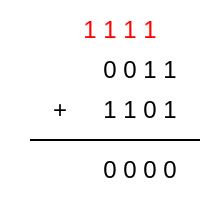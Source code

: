 <mxfile version="19.0.3" type="device"><diagram id="93ZOMj7h2qax72Bvmh_4" name="Page-1"><mxGraphModel dx="850" dy="542" grid="1" gridSize="10" guides="1" tooltips="1" connect="1" arrows="1" fold="1" page="1" pageScale="1" pageWidth="1169" pageHeight="827" math="0" shadow="0"><root><mxCell id="0"/><mxCell id="1" parent="0"/><mxCell id="ORKI4qKRrQEhX6nK4Fap-1" value="+" style="text;html=1;strokeColor=none;fillColor=none;align=center;verticalAlign=middle;whiteSpace=wrap;rounded=0;" vertex="1" parent="1"><mxGeometry x="280" y="100" width="60" height="30" as="geometry"/></mxCell><mxCell id="ORKI4qKRrQEhX6nK4Fap-2" value="1 1 0 1" style="text;html=1;strokeColor=none;fillColor=none;align=center;verticalAlign=middle;whiteSpace=wrap;rounded=0;" vertex="1" parent="1"><mxGeometry x="320" y="100" width="60" height="30" as="geometry"/></mxCell><mxCell id="ORKI4qKRrQEhX6nK4Fap-3" value="0 0 1 1" style="text;html=1;strokeColor=none;fillColor=none;align=center;verticalAlign=middle;whiteSpace=wrap;rounded=0;" vertex="1" parent="1"><mxGeometry x="320" y="80" width="60" height="30" as="geometry"/></mxCell><mxCell id="ORKI4qKRrQEhX6nK4Fap-4" value="0 0 0 0" style="text;html=1;strokeColor=none;fillColor=none;align=center;verticalAlign=middle;whiteSpace=wrap;rounded=0;" vertex="1" parent="1"><mxGeometry x="320" y="130" width="60" height="30" as="geometry"/></mxCell><mxCell id="ORKI4qKRrQEhX6nK4Fap-5" value="" style="endArrow=none;html=1;rounded=0;exitX=0.25;exitY=1;exitDx=0;exitDy=0;entryX=1;entryY=1;entryDx=0;entryDy=0;" edge="1" parent="1" source="ORKI4qKRrQEhX6nK4Fap-1" target="ORKI4qKRrQEhX6nK4Fap-2"><mxGeometry width="50" height="50" relative="1" as="geometry"><mxPoint x="410" y="300" as="sourcePoint"/><mxPoint x="460" y="250" as="targetPoint"/></mxGeometry></mxCell><mxCell id="ORKI4qKRrQEhX6nK4Fap-7" value="1 1 1 1" style="text;html=1;strokeColor=none;fillColor=none;align=center;verticalAlign=middle;whiteSpace=wrap;rounded=0;fontColor=#FF0000;" vertex="1" parent="1"><mxGeometry x="310" y="60" width="60" height="30" as="geometry"/></mxCell></root></mxGraphModel></diagram></mxfile>